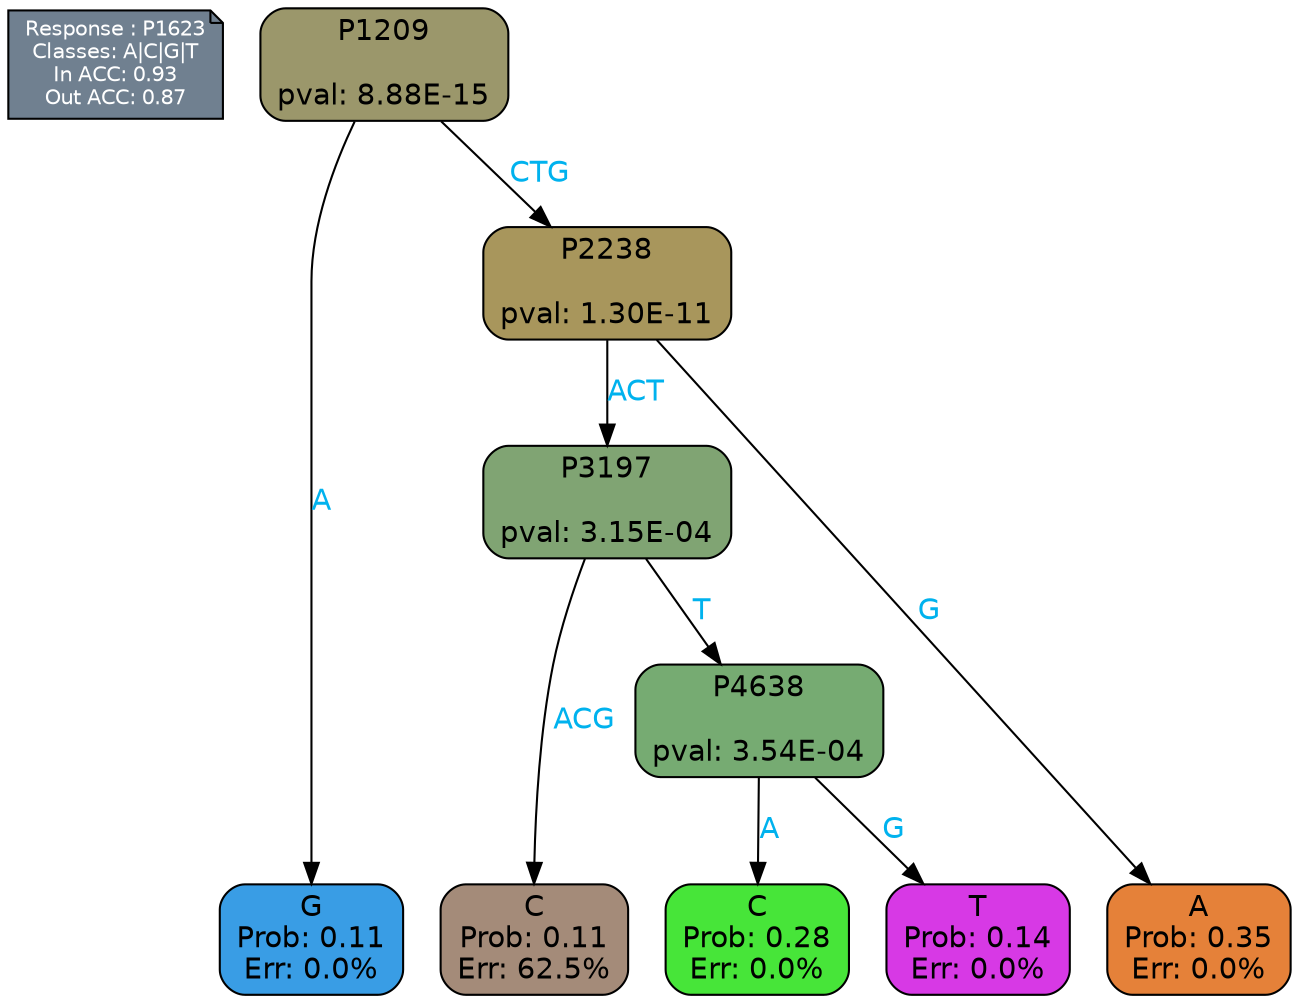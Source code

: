 digraph Tree {
node [shape=box, style="filled, rounded", color="black", fontname=helvetica] ;
graph [ranksep=equally, splines=polylines, bgcolor=transparent, dpi=600] ;
edge [fontname=helvetica] ;
LEGEND [label="Response : P1623
Classes: A|C|G|T
In ACC: 0.93
Out ACC: 0.87
",shape=note,align=left,style=filled,fillcolor="slategray",fontcolor="white",fontsize=10];1 [label="P1209

pval: 8.88E-15", fillcolor="#9b976b"] ;
2 [label="G
Prob: 0.11
Err: 0.0%", fillcolor="#399de5"] ;
3 [label="P2238

pval: 1.30E-11", fillcolor="#a8965c"] ;
4 [label="P3197

pval: 3.15E-04", fillcolor="#80a473"] ;
5 [label="C
Prob: 0.11
Err: 62.5%", fillcolor="#a48b79"] ;
6 [label="P4638

pval: 3.54E-04", fillcolor="#76ab72"] ;
7 [label="C
Prob: 0.28
Err: 0.0%", fillcolor="#47e539"] ;
8 [label="T
Prob: 0.14
Err: 0.0%", fillcolor="#d739e5"] ;
9 [label="A
Prob: 0.35
Err: 0.0%", fillcolor="#e58139"] ;
1 -> 2 [label="A",fontcolor=deepskyblue2] ;
1 -> 3 [label="CTG",fontcolor=deepskyblue2] ;
3 -> 9 [label="G",fontcolor=deepskyblue2] ;
3 -> 4 [label="ACT",fontcolor=deepskyblue2] ;
4 -> 5 [label="ACG",fontcolor=deepskyblue2] ;
4 -> 6 [label="T",fontcolor=deepskyblue2] ;
6 -> 8 [label="G",fontcolor=deepskyblue2] ;
6 -> 7 [label="A",fontcolor=deepskyblue2] ;
{rank = same; 2;5;7;8;9;}{rank = same; LEGEND;1;}}